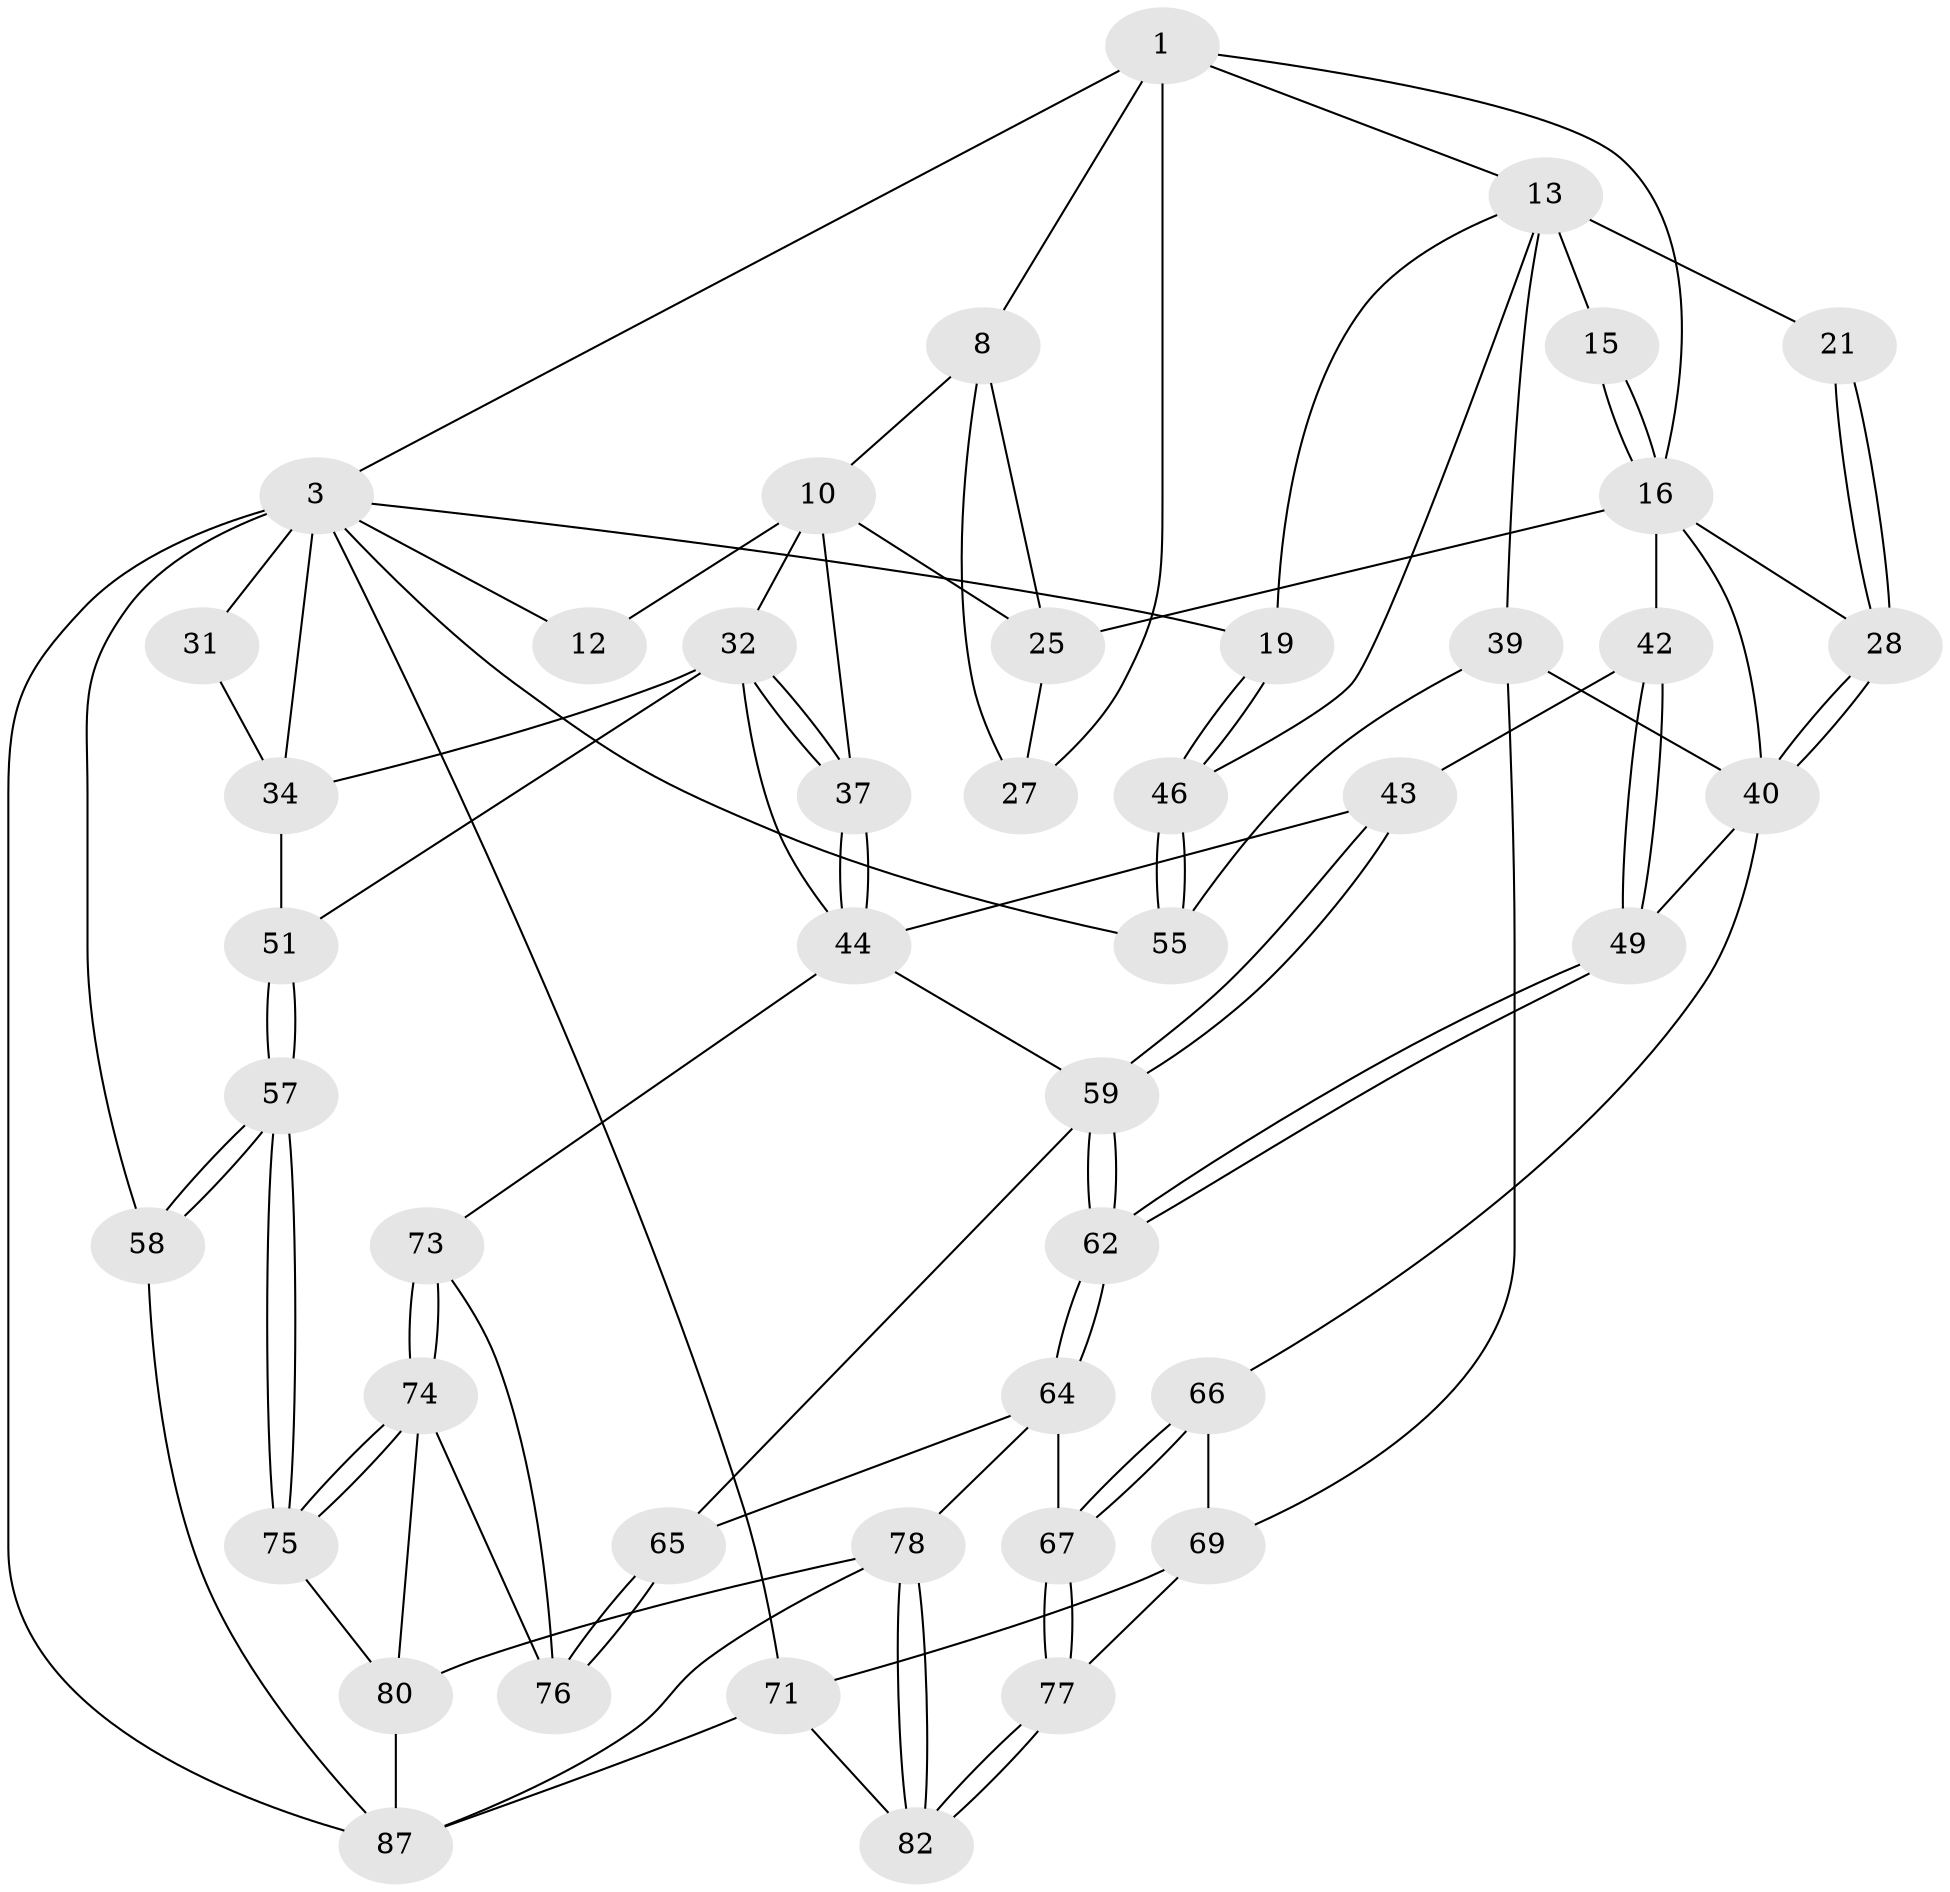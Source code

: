 // original degree distribution, {3: 0.022222222222222223, 4: 0.2222222222222222, 6: 0.2, 5: 0.5555555555555556}
// Generated by graph-tools (version 1.1) at 2025/27/03/15/25 16:27:58]
// undirected, 45 vertices, 105 edges
graph export_dot {
graph [start="1"]
  node [color=gray90,style=filled];
  1 [pos="+0.5213040648875256+0",super="+2+6"];
  3 [pos="+1+0",super="+85+4+20"];
  8 [pos="+0.3034501736314744+0.11973568371953544",super="+9"];
  10 [pos="+0.26824102189534127+0.1394121747642747",super="+29+11"];
  12 [pos="+0.21292924100737698+0.14688549003537787"];
  13 [pos="+0.7055308227153464+0",super="+14+17"];
  15 [pos="+0.5967561757866993+0.13285235508730042"];
  16 [pos="+0.5451090676162298+0.1722608545169879",super="+23"];
  19 [pos="+1+0.19830025442035745"];
  21 [pos="+0.7197560318588194+0.22214979949433142"];
  25 [pos="+0.49701199078475294+0.24689364641113604",super="+26"];
  27 [pos="+0.4471567638879903+0.16274784912388948"];
  28 [pos="+0.6716318168381789+0.28765039507375045"];
  31 [pos="+0.1314573879409319+0.1677880945452804"];
  32 [pos="+0.25000948812959367+0.2948835023036357",super="+33"];
  34 [pos="+0.07638452845485154+0.35288776474544853",super="+35+47"];
  37 [pos="+0.32488287159228435+0.374434485828206"];
  39 [pos="+0.8058835025376901+0.39811695942259706",super="+53"];
  40 [pos="+0.6777538645593482+0.31640807272472293",super="+45"];
  42 [pos="+0.47739415104933686+0.4104452336345873"];
  43 [pos="+0.333011235727595+0.3940931633307498"];
  44 [pos="+0.32772820167230327+0.38900210270964036",super="+52"];
  46 [pos="+0.9269960260573302+0.5276229998114196"];
  49 [pos="+0.5282125497660798+0.5444631040696768"];
  51 [pos="+0+0.49821978323383076"];
  55 [pos="+0.9210556338789713+0.5508783911578956"];
  57 [pos="+0+0.9812005355321358"];
  58 [pos="+0+1"];
  59 [pos="+0.36605123016543184+0.4690960675518028",super="+60"];
  62 [pos="+0.4615362660214085+0.5922214759806261"];
  64 [pos="+0.43045793048698106+0.6844253439578372",super="+68"];
  65 [pos="+0.42366895957027056+0.6852017065315616"];
  66 [pos="+0.6502525363970586+0.7102375942417866"];
  67 [pos="+0.5786592548008226+0.7891717869044044"];
  69 [pos="+0.7986524072901633+0.6903288481047997",super="+72"];
  71 [pos="+1+0.8963796437847653",super="+86"];
  73 [pos="+0.16191909324878787+0.617745489489966"];
  74 [pos="+0.009775654051425975+0.7693871711386626",super="+81"];
  75 [pos="+0+0.9413797908347968"];
  76 [pos="+0.2965869981396052+0.7114456348656605"];
  77 [pos="+0.6593944627633599+0.8621307933977245"];
  78 [pos="+0.4519445219643276+0.9225879414250266",super="+79"];
  80 [pos="+0.26259715208782064+0.8721552374624051",super="+83"];
  82 [pos="+0.6844738871165548+0.9673933961952009"];
  87 [pos="+0.46245802635427524+1",super="+90+88"];
  1 -- 3;
  1 -- 13;
  1 -- 16;
  1 -- 27;
  1 -- 8;
  3 -- 58 [weight=2];
  3 -- 87;
  3 -- 34 [weight=2];
  3 -- 12;
  3 -- 31;
  3 -- 19;
  3 -- 71;
  3 -- 55;
  8 -- 27;
  8 -- 10;
  8 -- 25;
  10 -- 25;
  10 -- 37;
  10 -- 32;
  10 -- 12;
  13 -- 21 [weight=2];
  13 -- 15 [weight=2];
  13 -- 19;
  13 -- 39;
  13 -- 46;
  15 -- 16;
  15 -- 16;
  16 -- 25;
  16 -- 42;
  16 -- 28;
  16 -- 40;
  19 -- 46;
  19 -- 46;
  21 -- 28;
  21 -- 28;
  25 -- 27;
  28 -- 40;
  28 -- 40;
  31 -- 34;
  32 -- 37;
  32 -- 37;
  32 -- 34;
  32 -- 51;
  32 -- 44;
  34 -- 51;
  37 -- 44;
  37 -- 44;
  39 -- 40 [weight=2];
  39 -- 55;
  39 -- 69;
  40 -- 49;
  40 -- 66;
  42 -- 43;
  42 -- 49;
  42 -- 49;
  43 -- 44;
  43 -- 59;
  43 -- 59;
  44 -- 73;
  44 -- 59;
  46 -- 55;
  46 -- 55;
  49 -- 62;
  49 -- 62;
  51 -- 57;
  51 -- 57;
  57 -- 58;
  57 -- 58;
  57 -- 75;
  57 -- 75;
  58 -- 87;
  59 -- 62;
  59 -- 62;
  59 -- 65;
  62 -- 64;
  62 -- 64;
  64 -- 65;
  64 -- 67;
  64 -- 78;
  65 -- 76;
  65 -- 76;
  66 -- 67;
  66 -- 67;
  66 -- 69;
  67 -- 77;
  67 -- 77;
  69 -- 77;
  69 -- 71;
  71 -- 82;
  71 -- 87;
  73 -- 74;
  73 -- 74;
  73 -- 76;
  74 -- 75;
  74 -- 75;
  74 -- 80;
  74 -- 76;
  75 -- 80;
  77 -- 82;
  77 -- 82;
  78 -- 82;
  78 -- 82;
  78 -- 80;
  78 -- 87;
  80 -- 87 [weight=2];
}
